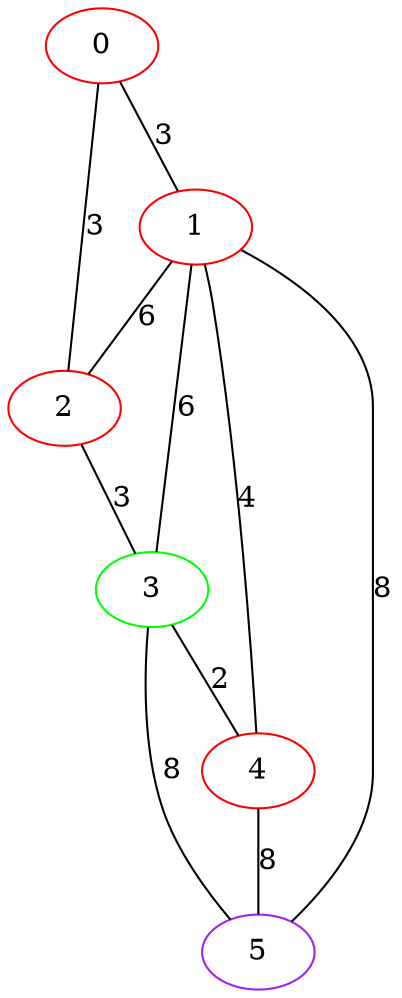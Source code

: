 graph "" {
0 [color=red, weight=1];
1 [color=red, weight=1];
2 [color=red, weight=1];
3 [color=green, weight=2];
4 [color=red, weight=1];
5 [color=purple, weight=4];
0 -- 1  [key=0, label=3];
0 -- 2  [key=0, label=3];
1 -- 2  [key=0, label=6];
1 -- 3  [key=0, label=6];
1 -- 4  [key=0, label=4];
1 -- 5  [key=0, label=8];
2 -- 3  [key=0, label=3];
3 -- 4  [key=0, label=2];
3 -- 5  [key=0, label=8];
4 -- 5  [key=0, label=8];
}
